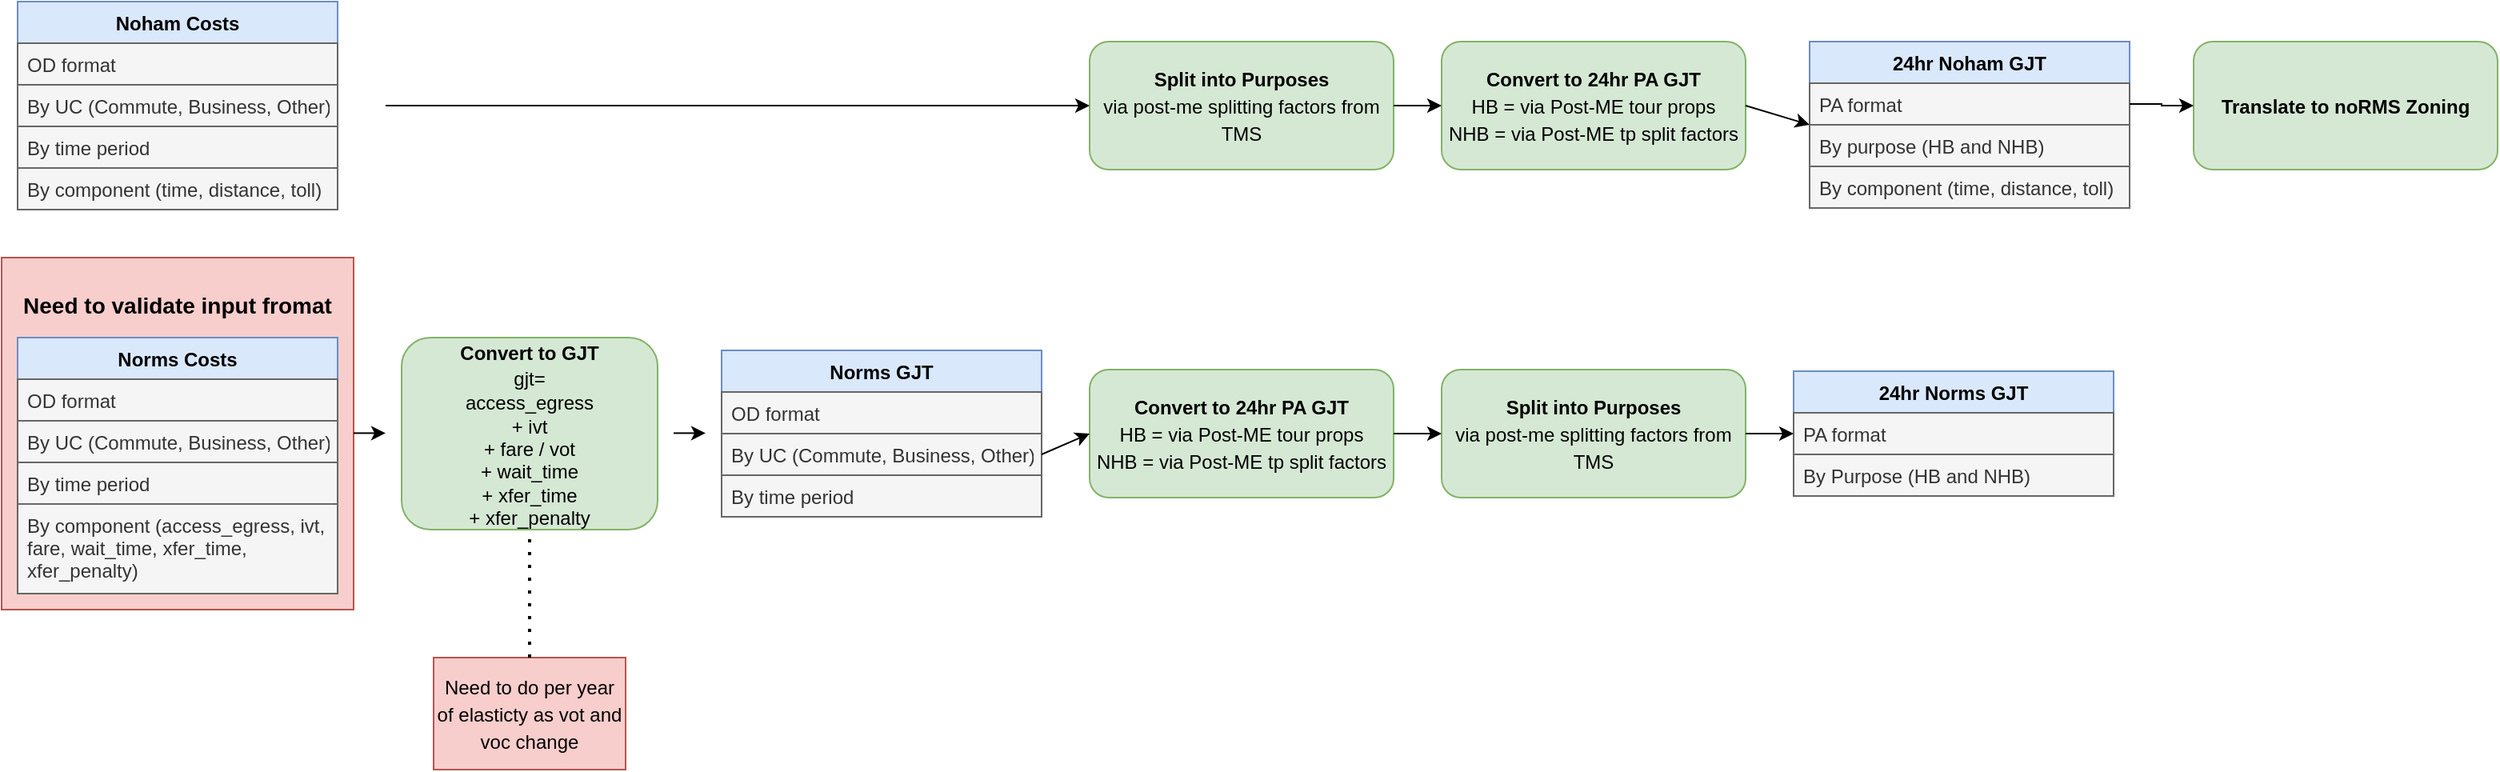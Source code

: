 <mxfile version="14.5.1" type="device" pages="2"><diagram id="TAlV2A8HzBhWrbZBe5Oq" name="Cost components to GJT"><mxGraphModel dx="1673" dy="979" grid="1" gridSize="10" guides="1" tooltips="1" connect="1" arrows="1" fold="1" page="1" pageScale="1" pageWidth="827" pageHeight="1169" math="0" shadow="0"><root><mxCell id="0"/><mxCell id="1" parent="0"/><mxCell id="zNrJbWYM1S5Pl118m9jq-12" value="" style="rounded=0;whiteSpace=wrap;html=1;fillColor=#f8cecc;strokeColor=#b85450;" vertex="1" parent="1"><mxGeometry x="70" y="240" width="220" height="220" as="geometry"/></mxCell><mxCell id="zNrJbWYM1S5Pl118m9jq-2" value="Noham Costs" style="swimlane;fontStyle=1;childLayout=stackLayout;horizontal=1;startSize=26;fillColor=#dae8fc;horizontalStack=0;resizeParent=1;resizeParentMax=0;resizeLast=0;collapsible=1;marginBottom=0;strokeColor=#6c8ebf;" vertex="1" parent="1"><mxGeometry x="80" y="80" width="200" height="130" as="geometry"/></mxCell><mxCell id="zNrJbWYM1S5Pl118m9jq-3" value="OD format" style="text;strokeColor=#666666;fillColor=#f5f5f5;align=left;verticalAlign=top;spacingLeft=4;spacingRight=4;overflow=hidden;rotatable=0;points=[[0,0.5],[1,0.5]];portConstraint=eastwest;fontColor=#333333;" vertex="1" parent="zNrJbWYM1S5Pl118m9jq-2"><mxGeometry y="26" width="200" height="26" as="geometry"/></mxCell><mxCell id="zNrJbWYM1S5Pl118m9jq-4" value="By UC (Commute, Business, Other)&#10;" style="text;strokeColor=#666666;fillColor=#f5f5f5;align=left;verticalAlign=top;spacingLeft=4;spacingRight=4;overflow=hidden;rotatable=0;points=[[0,0.5],[1,0.5]];portConstraint=eastwest;fontColor=#333333;" vertex="1" parent="zNrJbWYM1S5Pl118m9jq-2"><mxGeometry y="52" width="200" height="26" as="geometry"/></mxCell><mxCell id="zNrJbWYM1S5Pl118m9jq-5" value="By time period" style="text;strokeColor=#666666;fillColor=#f5f5f5;align=left;verticalAlign=top;spacingLeft=4;spacingRight=4;overflow=hidden;rotatable=0;points=[[0,0.5],[1,0.5]];portConstraint=eastwest;fontColor=#333333;" vertex="1" parent="zNrJbWYM1S5Pl118m9jq-2"><mxGeometry y="78" width="200" height="26" as="geometry"/></mxCell><mxCell id="zNrJbWYM1S5Pl118m9jq-6" value="By component (time, distance, toll)" style="text;strokeColor=#666666;fillColor=#f5f5f5;align=left;verticalAlign=top;spacingLeft=4;spacingRight=4;overflow=hidden;rotatable=0;points=[[0,0.5],[1,0.5]];portConstraint=eastwest;fontColor=#333333;" vertex="1" parent="zNrJbWYM1S5Pl118m9jq-2"><mxGeometry y="104" width="200" height="26" as="geometry"/></mxCell><mxCell id="zNrJbWYM1S5Pl118m9jq-7" value="Norms Costs" style="swimlane;fontStyle=1;childLayout=stackLayout;horizontal=1;startSize=26;fillColor=#dae8fc;horizontalStack=0;resizeParent=1;resizeParentMax=0;resizeLast=0;collapsible=1;marginBottom=0;strokeColor=#6c8ebf;" vertex="1" parent="1"><mxGeometry x="80" y="290" width="200" height="160" as="geometry"/></mxCell><mxCell id="zNrJbWYM1S5Pl118m9jq-8" value="OD format" style="text;strokeColor=#666666;fillColor=#f5f5f5;align=left;verticalAlign=top;spacingLeft=4;spacingRight=4;overflow=hidden;rotatable=0;points=[[0,0.5],[1,0.5]];portConstraint=eastwest;fontColor=#333333;" vertex="1" parent="zNrJbWYM1S5Pl118m9jq-7"><mxGeometry y="26" width="200" height="26" as="geometry"/></mxCell><mxCell id="zNrJbWYM1S5Pl118m9jq-9" value="By UC (Commute, Business, Other)&#10;" style="text;strokeColor=#666666;fillColor=#f5f5f5;align=left;verticalAlign=top;spacingLeft=4;spacingRight=4;overflow=hidden;rotatable=0;points=[[0,0.5],[1,0.5]];portConstraint=eastwest;fontColor=#333333;" vertex="1" parent="zNrJbWYM1S5Pl118m9jq-7"><mxGeometry y="52" width="200" height="26" as="geometry"/></mxCell><mxCell id="zNrJbWYM1S5Pl118m9jq-10" value="By time period" style="text;strokeColor=#666666;fillColor=#f5f5f5;align=left;verticalAlign=top;spacingLeft=4;spacingRight=4;overflow=hidden;rotatable=0;points=[[0,0.5],[1,0.5]];portConstraint=eastwest;fontColor=#333333;" vertex="1" parent="zNrJbWYM1S5Pl118m9jq-7"><mxGeometry y="78" width="200" height="26" as="geometry"/></mxCell><mxCell id="zNrJbWYM1S5Pl118m9jq-11" value="By component (access_egress, ivt, &#10;fare, wait_time, xfer_time,&#10;xfer_penalty)" style="text;strokeColor=#666666;fillColor=#f5f5f5;align=left;verticalAlign=top;spacingLeft=4;spacingRight=4;overflow=hidden;rotatable=0;points=[[0,0.5],[1,0.5]];portConstraint=eastwest;fontColor=#333333;" vertex="1" parent="zNrJbWYM1S5Pl118m9jq-7"><mxGeometry y="104" width="200" height="56" as="geometry"/></mxCell><mxCell id="zNrJbWYM1S5Pl118m9jq-13" value="Need to validate input fromat" style="text;html=1;strokeColor=none;fillColor=none;align=center;verticalAlign=middle;whiteSpace=wrap;rounded=0;fontStyle=1;fontSize=14;" vertex="1" parent="1"><mxGeometry x="80" y="260" width="200" height="20" as="geometry"/></mxCell><mxCell id="zNrJbWYM1S5Pl118m9jq-20" value="&lt;font style=&quot;font-size: 12px&quot;&gt;&lt;span style=&quot;font-weight: bold&quot;&gt;Convert to GJT&lt;/span&gt;&lt;font style=&quot;font-weight: bold ; font-size: 12px&quot;&gt;&lt;br&gt;&lt;/font&gt;gjt=&lt;br&gt;&lt;/font&gt;&lt;div style=&quot;box-sizing: border-box ; font-size: 12px&quot;&gt;&lt;font style=&quot;font-size: 12px&quot;&gt;access_egress&lt;/font&gt;&lt;/div&gt;&lt;div style=&quot;box-sizing: border-box ; font-size: 12px&quot;&gt;&lt;font style=&quot;font-size: 12px&quot;&gt;+ ivt&lt;/font&gt;&lt;/div&gt;&lt;div style=&quot;box-sizing: border-box ; font-size: 12px&quot;&gt;&lt;font style=&quot;font-size: 12px&quot;&gt;+ fare / vot&lt;/font&gt;&lt;/div&gt;&lt;div style=&quot;box-sizing: border-box ; font-size: 12px&quot;&gt;&lt;font style=&quot;font-size: 12px&quot;&gt;+ wait_time&lt;/font&gt;&lt;/div&gt;&lt;div style=&quot;box-sizing: border-box ; font-size: 12px&quot;&gt;&lt;font style=&quot;font-size: 12px&quot;&gt;+ xfer_time&lt;/font&gt;&lt;/div&gt;&lt;div style=&quot;box-sizing: border-box ; font-size: 12px&quot;&gt;&lt;font style=&quot;font-size: 12px&quot;&gt;+ xfer_penalty&lt;/font&gt;&lt;/div&gt;" style="rounded=1;whiteSpace=wrap;html=1;fontSize=14;align=center;fillColor=#d5e8d4;strokeColor=#82b366;" vertex="1" parent="1"><mxGeometry x="320" y="290" width="160" height="120" as="geometry"/></mxCell><mxCell id="zNrJbWYM1S5Pl118m9jq-21" value="Norms GJT" style="swimlane;fontStyle=1;childLayout=stackLayout;horizontal=1;startSize=26;fillColor=#dae8fc;horizontalStack=0;resizeParent=1;resizeParentMax=0;resizeLast=0;collapsible=1;marginBottom=0;strokeColor=#6c8ebf;" vertex="1" parent="1"><mxGeometry x="520" y="298" width="200" height="104" as="geometry"/></mxCell><mxCell id="zNrJbWYM1S5Pl118m9jq-22" value="OD format" style="text;strokeColor=#666666;fillColor=#f5f5f5;align=left;verticalAlign=top;spacingLeft=4;spacingRight=4;overflow=hidden;rotatable=0;points=[[0,0.5],[1,0.5]];portConstraint=eastwest;fontColor=#333333;" vertex="1" parent="zNrJbWYM1S5Pl118m9jq-21"><mxGeometry y="26" width="200" height="26" as="geometry"/></mxCell><mxCell id="zNrJbWYM1S5Pl118m9jq-23" value="By UC (Commute, Business, Other)&#10;" style="text;strokeColor=#666666;fillColor=#f5f5f5;align=left;verticalAlign=top;spacingLeft=4;spacingRight=4;overflow=hidden;rotatable=0;points=[[0,0.5],[1,0.5]];portConstraint=eastwest;fontColor=#333333;" vertex="1" parent="zNrJbWYM1S5Pl118m9jq-21"><mxGeometry y="52" width="200" height="26" as="geometry"/></mxCell><mxCell id="zNrJbWYM1S5Pl118m9jq-24" value="By time period" style="text;strokeColor=#666666;fillColor=#f5f5f5;align=left;verticalAlign=top;spacingLeft=4;spacingRight=4;overflow=hidden;rotatable=0;points=[[0,0.5],[1,0.5]];portConstraint=eastwest;fontColor=#333333;" vertex="1" parent="zNrJbWYM1S5Pl118m9jq-21"><mxGeometry y="78" width="200" height="26" as="geometry"/></mxCell><mxCell id="zNrJbWYM1S5Pl118m9jq-26" value="" style="endArrow=classic;html=1;fontSize=14;" edge="1" parent="1"><mxGeometry width="50" height="50" relative="1" as="geometry"><mxPoint x="290" y="349.71" as="sourcePoint"/><mxPoint x="310" y="349.71" as="targetPoint"/></mxGeometry></mxCell><mxCell id="zNrJbWYM1S5Pl118m9jq-30" value="" style="endArrow=classic;html=1;fontSize=14;" edge="1" parent="1"><mxGeometry width="50" height="50" relative="1" as="geometry"><mxPoint x="490" y="349.71" as="sourcePoint"/><mxPoint x="510" y="349.71" as="targetPoint"/></mxGeometry></mxCell><mxCell id="zNrJbWYM1S5Pl118m9jq-31" value="&lt;font style=&quot;font-size: 12px&quot;&gt;&lt;span style=&quot;font-weight: bold&quot;&gt;Convert to 24hr PA GJT&lt;/span&gt;&lt;font style=&quot;font-weight: bold ; font-size: 12px&quot;&gt;&lt;br&gt;&lt;/font&gt;HB = via Post-ME tour props&lt;br&gt;NHB = via Post-ME tp split factors&lt;br&gt;&lt;/font&gt;" style="rounded=1;whiteSpace=wrap;html=1;fontSize=14;align=center;fillColor=#d5e8d4;strokeColor=#82b366;" vertex="1" parent="1"><mxGeometry x="970" y="105" width="190" height="80" as="geometry"/></mxCell><mxCell id="zNrJbWYM1S5Pl118m9jq-32" value="24hr Noham GJT" style="swimlane;fontStyle=1;childLayout=stackLayout;horizontal=1;startSize=26;fillColor=#dae8fc;horizontalStack=0;resizeParent=1;resizeParentMax=0;resizeLast=0;collapsible=1;marginBottom=0;strokeColor=#6c8ebf;" vertex="1" parent="1"><mxGeometry x="1200" y="105" width="200" height="104" as="geometry"/></mxCell><mxCell id="zNrJbWYM1S5Pl118m9jq-33" value="PA format" style="text;strokeColor=#666666;fillColor=#f5f5f5;align=left;verticalAlign=top;spacingLeft=4;spacingRight=4;overflow=hidden;rotatable=0;points=[[0,0.5],[1,0.5]];portConstraint=eastwest;fontColor=#333333;" vertex="1" parent="zNrJbWYM1S5Pl118m9jq-32"><mxGeometry y="26" width="200" height="26" as="geometry"/></mxCell><mxCell id="zNrJbWYM1S5Pl118m9jq-34" value="By purpose (HB and NHB)" style="text;strokeColor=#666666;fillColor=#f5f5f5;align=left;verticalAlign=top;spacingLeft=4;spacingRight=4;overflow=hidden;rotatable=0;points=[[0,0.5],[1,0.5]];portConstraint=eastwest;fontColor=#333333;" vertex="1" parent="zNrJbWYM1S5Pl118m9jq-32"><mxGeometry y="52" width="200" height="26" as="geometry"/></mxCell><mxCell id="P4W-wW8x9VHPJ-WpaZRL-3" value="By component (time, distance, toll)" style="text;strokeColor=#666666;fillColor=#f5f5f5;align=left;verticalAlign=top;spacingLeft=4;spacingRight=4;overflow=hidden;rotatable=0;points=[[0,0.5],[1,0.5]];portConstraint=eastwest;fontColor=#333333;" vertex="1" parent="zNrJbWYM1S5Pl118m9jq-32"><mxGeometry y="78" width="200" height="26" as="geometry"/></mxCell><mxCell id="zNrJbWYM1S5Pl118m9jq-36" value="24hr Norms GJT" style="swimlane;fontStyle=1;childLayout=stackLayout;horizontal=1;startSize=26;fillColor=#dae8fc;horizontalStack=0;resizeParent=1;resizeParentMax=0;resizeLast=0;collapsible=1;marginBottom=0;strokeColor=#6c8ebf;" vertex="1" parent="1"><mxGeometry x="1190" y="311" width="200" height="78" as="geometry"/></mxCell><mxCell id="zNrJbWYM1S5Pl118m9jq-37" value="PA format" style="text;strokeColor=#666666;fillColor=#f5f5f5;align=left;verticalAlign=top;spacingLeft=4;spacingRight=4;overflow=hidden;rotatable=0;points=[[0,0.5],[1,0.5]];portConstraint=eastwest;fontColor=#333333;" vertex="1" parent="zNrJbWYM1S5Pl118m9jq-36"><mxGeometry y="26" width="200" height="26" as="geometry"/></mxCell><mxCell id="zNrJbWYM1S5Pl118m9jq-38" value="By Purpose (HB and NHB)" style="text;strokeColor=#666666;fillColor=#f5f5f5;align=left;verticalAlign=top;spacingLeft=4;spacingRight=4;overflow=hidden;rotatable=0;points=[[0,0.5],[1,0.5]];portConstraint=eastwest;fontColor=#333333;" vertex="1" parent="zNrJbWYM1S5Pl118m9jq-36"><mxGeometry y="52" width="200" height="26" as="geometry"/></mxCell><mxCell id="zNrJbWYM1S5Pl118m9jq-45" value="&lt;font style=&quot;font-size: 12px&quot;&gt;Need to do per year of elasticty as vot and voc change&lt;br&gt;&lt;/font&gt;" style="rounded=0;whiteSpace=wrap;html=1;fontSize=14;fillColor=#f8cecc;strokeColor=#b85450;" vertex="1" parent="1"><mxGeometry x="340" y="490" width="120" height="70" as="geometry"/></mxCell><mxCell id="zNrJbWYM1S5Pl118m9jq-46" value="" style="endArrow=none;dashed=1;html=1;dashPattern=1 3;strokeWidth=2;fontSize=14;entryX=0.5;entryY=1;entryDx=0;entryDy=0;exitX=0.5;exitY=0;exitDx=0;exitDy=0;" edge="1" parent="1" source="zNrJbWYM1S5Pl118m9jq-45" target="zNrJbWYM1S5Pl118m9jq-20"><mxGeometry width="50" height="50" relative="1" as="geometry"><mxPoint x="890" y="460" as="sourcePoint"/><mxPoint x="890" y="300" as="targetPoint"/></mxGeometry></mxCell><mxCell id="zNrJbWYM1S5Pl118m9jq-47" value="&lt;font style=&quot;font-size: 12px&quot;&gt;&lt;span style=&quot;font-weight: bold&quot;&gt;Split into Purposes&lt;/span&gt;&lt;font style=&quot;font-weight: bold ; font-size: 12px&quot;&gt;&lt;br&gt;&lt;/font&gt;via post-me splitting factors from TMS&lt;br&gt;&lt;/font&gt;" style="rounded=1;whiteSpace=wrap;html=1;fontSize=14;align=center;fillColor=#d5e8d4;strokeColor=#82b366;" vertex="1" parent="1"><mxGeometry x="750" y="105" width="190" height="80" as="geometry"/></mxCell><mxCell id="zNrJbWYM1S5Pl118m9jq-49" value="" style="endArrow=classic;html=1;fontSize=14;entryX=0;entryY=0.5;entryDx=0;entryDy=0;" edge="1" parent="1" target="zNrJbWYM1S5Pl118m9jq-47"><mxGeometry width="50" height="50" relative="1" as="geometry"><mxPoint x="310" y="145" as="sourcePoint"/><mxPoint x="1080" y="50" as="targetPoint"/></mxGeometry></mxCell><mxCell id="zNrJbWYM1S5Pl118m9jq-50" value="" style="endArrow=classic;html=1;fontSize=14;exitX=1;exitY=0.5;exitDx=0;exitDy=0;entryX=0;entryY=0.5;entryDx=0;entryDy=0;" edge="1" parent="1" source="zNrJbWYM1S5Pl118m9jq-47" target="zNrJbWYM1S5Pl118m9jq-31"><mxGeometry width="50" height="50" relative="1" as="geometry"><mxPoint x="1050" y="50" as="sourcePoint"/><mxPoint x="1070" y="50" as="targetPoint"/></mxGeometry></mxCell><mxCell id="zNrJbWYM1S5Pl118m9jq-51" value="" style="endArrow=classic;html=1;fontSize=14;exitX=1;exitY=0.5;exitDx=0;exitDy=0;entryX=0;entryY=0.5;entryDx=0;entryDy=0;" edge="1" parent="1" source="zNrJbWYM1S5Pl118m9jq-31" target="zNrJbWYM1S5Pl118m9jq-32"><mxGeometry width="50" height="50" relative="1" as="geometry"><mxPoint x="1060" y="60" as="sourcePoint"/><mxPoint x="1080" y="60" as="targetPoint"/></mxGeometry></mxCell><mxCell id="zNrJbWYM1S5Pl118m9jq-52" value="&lt;font style=&quot;font-size: 12px&quot;&gt;&lt;span style=&quot;font-weight: bold&quot;&gt;Convert to 24hr PA GJT&lt;/span&gt;&lt;font style=&quot;font-weight: bold ; font-size: 12px&quot;&gt;&lt;br&gt;&lt;/font&gt;HB = via Post-ME tour props&lt;br&gt;NHB = via Post-ME tp split factors&lt;br&gt;&lt;/font&gt;" style="rounded=1;whiteSpace=wrap;html=1;fontSize=14;align=center;fillColor=#d5e8d4;strokeColor=#82b366;" vertex="1" parent="1"><mxGeometry x="750" y="310" width="190" height="80" as="geometry"/></mxCell><mxCell id="zNrJbWYM1S5Pl118m9jq-53" value="&lt;font style=&quot;font-size: 12px&quot;&gt;&lt;span style=&quot;font-weight: bold&quot;&gt;Split into Purposes&lt;/span&gt;&lt;font style=&quot;font-weight: bold ; font-size: 12px&quot;&gt;&lt;br&gt;&lt;/font&gt;via post-me splitting factors from TMS&lt;br&gt;&lt;/font&gt;" style="rounded=1;whiteSpace=wrap;html=1;fontSize=14;align=center;fillColor=#d5e8d4;strokeColor=#82b366;" vertex="1" parent="1"><mxGeometry x="970" y="310" width="190" height="80" as="geometry"/></mxCell><mxCell id="zNrJbWYM1S5Pl118m9jq-54" value="" style="endArrow=classic;html=1;fontSize=14;exitX=1;exitY=0.5;exitDx=0;exitDy=0;entryX=0;entryY=0.5;entryDx=0;entryDy=0;" edge="1" parent="1" source="zNrJbWYM1S5Pl118m9jq-52" target="zNrJbWYM1S5Pl118m9jq-53"><mxGeometry width="50" height="50" relative="1" as="geometry"><mxPoint x="1050" y="50" as="sourcePoint"/><mxPoint x="1070" y="50" as="targetPoint"/></mxGeometry></mxCell><mxCell id="zNrJbWYM1S5Pl118m9jq-55" value="" style="endArrow=classic;html=1;fontSize=14;exitX=1;exitY=0.5;exitDx=0;exitDy=0;entryX=0;entryY=0.5;entryDx=0;entryDy=0;" edge="1" parent="1" source="zNrJbWYM1S5Pl118m9jq-53" target="zNrJbWYM1S5Pl118m9jq-37"><mxGeometry width="50" height="50" relative="1" as="geometry"><mxPoint x="1060" y="60" as="sourcePoint"/><mxPoint x="1080" y="60" as="targetPoint"/></mxGeometry></mxCell><mxCell id="zNrJbWYM1S5Pl118m9jq-56" value="" style="endArrow=classic;html=1;fontSize=14;exitX=1;exitY=0.5;exitDx=0;exitDy=0;entryX=0;entryY=0.5;entryDx=0;entryDy=0;" edge="1" parent="1" source="zNrJbWYM1S5Pl118m9jq-23" target="zNrJbWYM1S5Pl118m9jq-52"><mxGeometry width="50" height="50" relative="1" as="geometry"><mxPoint x="1070" y="70" as="sourcePoint"/><mxPoint x="1090" y="70" as="targetPoint"/></mxGeometry></mxCell><mxCell id="P4W-wW8x9VHPJ-WpaZRL-1" value="&lt;font style=&quot;font-size: 12px&quot;&gt;&lt;b&gt;Translate to noRMS Zoning&lt;/b&gt;&lt;br&gt;&lt;/font&gt;" style="rounded=1;whiteSpace=wrap;html=1;fontSize=14;align=center;fillColor=#d5e8d4;strokeColor=#82b366;" vertex="1" parent="1"><mxGeometry x="1440" y="105" width="190" height="80" as="geometry"/></mxCell><mxCell id="P4W-wW8x9VHPJ-WpaZRL-2" value="" style="edgeStyle=orthogonalEdgeStyle;rounded=0;orthogonalLoop=1;jettySize=auto;html=1;fontSize=14;" edge="1" parent="1" source="zNrJbWYM1S5Pl118m9jq-33" target="P4W-wW8x9VHPJ-WpaZRL-1"><mxGeometry relative="1" as="geometry"/></mxCell></root></mxGraphModel></diagram><diagram id="uzRS2VeEdYfcha26kAJQ" name="Elasticity"><mxGraphModel dx="154" dy="574" grid="1" gridSize="10" guides="1" tooltips="1" connect="1" arrows="1" fold="1" page="1" pageScale="1" pageWidth="827" pageHeight="1169" math="0" shadow="0"><root><mxCell id="VATaRaC8uAfLoF39TzxH-0"/><mxCell id="VATaRaC8uAfLoF39TzxH-1" parent="VATaRaC8uAfLoF39TzxH-0"/><mxCell id="VATaRaC8uAfLoF39TzxH-2" value="Exogenous Changes, Either:" style="swimlane;fontStyle=1;childLayout=stackLayout;horizontal=1;startSize=26;fillColor=#dae8fc;horizontalStack=0;resizeParent=1;resizeParentMax=0;resizeLast=0;collapsible=1;marginBottom=0;rounded=0;glass=0;fontSize=11;strokeWidth=2;strokeColor=#23445D;" vertex="1" parent="VATaRaC8uAfLoF39TzxH-1"><mxGeometry x="1025" y="720" width="160" height="106" as="geometry"><mxRectangle x="40" y="300" width="150" height="26" as="alternateBounds"/></mxGeometry></mxCell><mxCell id="VATaRaC8uAfLoF39TzxH-4" value="S1 - JAM" style="text;strokeColor=#9673a6;fillColor=#e1d5e7;align=left;verticalAlign=middle;spacingLeft=4;spacingRight=4;overflow=hidden;rotatable=0;points=[[0,0.5],[1,0.5]];portConstraint=eastwest;fontSize=11;" vertex="1" parent="VATaRaC8uAfLoF39TzxH-2"><mxGeometry y="26" width="160" height="20" as="geometry"/></mxCell><mxCell id="VATaRaC8uAfLoF39TzxH-5" value="S2 - PP" style="text;align=left;verticalAlign=middle;spacingLeft=4;spacingRight=4;overflow=hidden;rotatable=0;points=[[0,0.5],[1,0.5]];portConstraint=eastwest;fontSize=11;fillColor=#f5f5f5;strokeColor=#666666;fontColor=#333333;" vertex="1" parent="VATaRaC8uAfLoF39TzxH-2"><mxGeometry y="46" width="160" height="20" as="geometry"/></mxCell><mxCell id="VATaRaC8uAfLoF39TzxH-6" value="S3 - DD" style="text;strokeColor=#9673a6;fillColor=#e1d5e7;align=left;verticalAlign=middle;spacingLeft=4;spacingRight=4;overflow=hidden;rotatable=0;points=[[0,0.5],[1,0.5]];portConstraint=eastwest;fontSize=11;" vertex="1" parent="VATaRaC8uAfLoF39TzxH-2"><mxGeometry y="66" width="160" height="20" as="geometry"/></mxCell><mxCell id="VATaRaC8uAfLoF39TzxH-7" value="S4 - UZC" style="text;strokeColor=#666666;fillColor=#f5f5f5;align=left;verticalAlign=middle;spacingLeft=4;spacingRight=4;overflow=hidden;rotatable=0;points=[[0,0.5],[1,0.5]];portConstraint=eastwest;fontSize=11;fontColor=#333333;" vertex="1" parent="VATaRaC8uAfLoF39TzxH-2"><mxGeometry y="86" width="160" height="20" as="geometry"/></mxCell><mxCell id="VATaRaC8uAfLoF39TzxH-8" value="Base Year Costs" style="swimlane;fontStyle=1;childLayout=stackLayout;horizontal=1;startSize=26;fillColor=#dae8fc;horizontalStack=0;resizeParent=1;resizeParentMax=0;resizeLast=0;collapsible=1;marginBottom=0;rounded=0;glass=0;fontSize=11;align=center;strokeWidth=2;strokeColor=#23445D;" vertex="1" parent="VATaRaC8uAfLoF39TzxH-1"><mxGeometry x="880" y="720" width="130" height="70" as="geometry"/></mxCell><mxCell id="VATaRaC8uAfLoF39TzxH-9" value="vot/voc by mode" style="text;strokeColor=#666666;fillColor=#f5f5f5;align=left;verticalAlign=middle;spacingLeft=4;spacingRight=4;overflow=hidden;rotatable=0;points=[[0,0.5],[1,0.5]];portConstraint=eastwest;fontSize=11;whiteSpace=wrap;fontColor=#333333;" vertex="1" parent="VATaRaC8uAfLoF39TzxH-8"><mxGeometry y="26" width="130" height="44" as="geometry"/></mxCell><mxCell id="VATaRaC8uAfLoF39TzxH-10" value="Future Year PA Matrices (NoHAM, TfN Seg)" style="rounded=0;whiteSpace=wrap;html=1;strokeWidth=1;fillColor=#647687;strokeColor=#314354;fontSize=11;fontColor=#ffffff;" vertex="1" parent="VATaRaC8uAfLoF39TzxH-1"><mxGeometry x="840" y="440" width="140" height="30" as="geometry"/></mxCell><mxCell id="VATaRaC8uAfLoF39TzxH-11" value="Future Year PA Matrices (NoRMS, TfN Seg)" style="rounded=0;whiteSpace=wrap;html=1;strokeWidth=1;fillColor=#647687;strokeColor=#314354;fontSize=11;fontColor=#ffffff;" vertex="1" parent="VATaRaC8uAfLoF39TzxH-1"><mxGeometry x="840" y="490" width="140" height="30" as="geometry"/></mxCell></root></mxGraphModel></diagram></mxfile>
